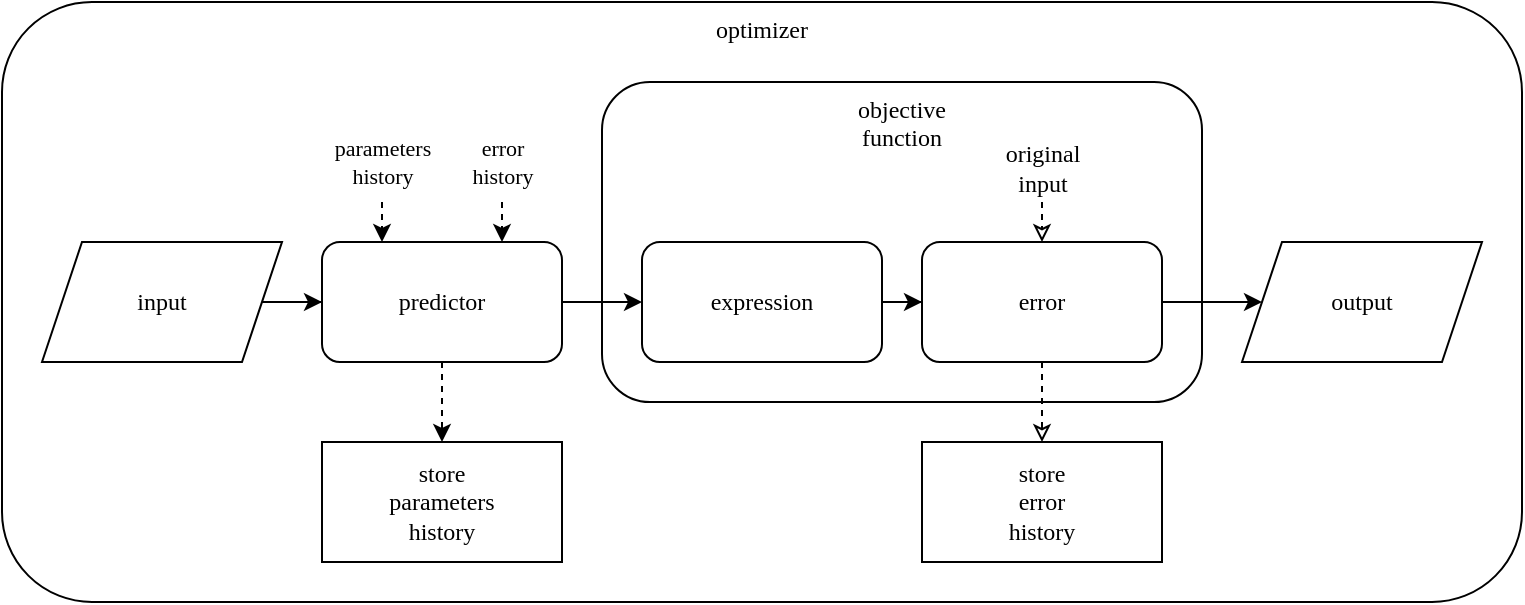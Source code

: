 <mxfile version="26.2.9">
  <diagram id="C5RBs43oDa-KdzZeNtuy" name="Page-1">
    <mxGraphModel dx="1188" dy="468" grid="1" gridSize="10" guides="1" tooltips="1" connect="1" arrows="1" fold="1" page="0" pageScale="1" pageWidth="1169" pageHeight="827" background="light-dark(#ffffff, #000000)" math="0" shadow="0">
      <root>
        <mxCell id="WIyWlLk6GJQsqaUBKTNV-0" />
        <mxCell id="WIyWlLk6GJQsqaUBKTNV-1" parent="WIyWlLk6GJQsqaUBKTNV-0" />
        <mxCell id="9KjRxKA_sjbT-Qz8N9MY-45" value="&lt;div&gt;optimizer&lt;/div&gt;" style="rounded=1;whiteSpace=wrap;html=1;fontFamily=Jetbrains Mono;fillColor=none;verticalAlign=top;align=center;labelPosition=center;verticalLabelPosition=middle;spacing=2;spacingLeft=0;spacingTop=0;fontSize=12;fontColor=light-dark(#000000,#FFFFFF);fillOpacity=0;strokeColor=default;" parent="WIyWlLk6GJQsqaUBKTNV-1" vertex="1">
          <mxGeometry x="-90" y="340" width="760" height="300" as="geometry" />
        </mxCell>
        <mxCell id="9KjRxKA_sjbT-Qz8N9MY-37" value="&lt;div&gt;objective&lt;/div&gt;&lt;div&gt;function&lt;/div&gt;" style="rounded=1;whiteSpace=wrap;html=1;fontFamily=Jetbrains Mono;fillColor=none;verticalAlign=top;fontSize=12;fontColor=light-dark(#000000,#FFFFFF);fillOpacity=0;" parent="WIyWlLk6GJQsqaUBKTNV-1" vertex="1">
          <mxGeometry x="210" y="380" width="300" height="160" as="geometry" />
        </mxCell>
        <mxCell id="9KjRxKA_sjbT-Qz8N9MY-18" style="edgeStyle=orthogonalEdgeStyle;rounded=1;orthogonalLoop=1;jettySize=auto;html=1;exitX=0.5;exitY=1;exitDx=0;exitDy=0;fontFamily=Jetbrains Mono;fontSize=12;fontColor=light-dark(#000000,#FFFFFF);fillOpacity=0;" parent="WIyWlLk6GJQsqaUBKTNV-1" edge="1">
          <mxGeometry relative="1" as="geometry">
            <mxPoint x="386.0" y="630" as="sourcePoint" />
            <mxPoint x="386.0" y="630" as="targetPoint" />
          </mxGeometry>
        </mxCell>
        <mxCell id="pgGjVEqudYI9rudV-fb7-4" value="" style="edgeStyle=orthogonalEdgeStyle;rounded=0;orthogonalLoop=1;jettySize=auto;html=1;" parent="WIyWlLk6GJQsqaUBKTNV-1" source="9KjRxKA_sjbT-Qz8N9MY-27" target="9KjRxKA_sjbT-Qz8N9MY-30" edge="1">
          <mxGeometry relative="1" as="geometry" />
        </mxCell>
        <mxCell id="9KjRxKA_sjbT-Qz8N9MY-27" value="expression" style="rounded=1;whiteSpace=wrap;html=1;fontFamily=Jetbrains Mono;fontSize=12;fontColor=light-dark(#000000,#FFFFFF);fillOpacity=0;" parent="WIyWlLk6GJQsqaUBKTNV-1" vertex="1">
          <mxGeometry x="230" y="460" width="120" height="60" as="geometry" />
        </mxCell>
        <mxCell id="9KjRxKA_sjbT-Qz8N9MY-40" value="" style="edgeStyle=orthogonalEdgeStyle;rounded=1;orthogonalLoop=1;jettySize=auto;html=1;fontFamily=Jetbrains Mono;dashed=1;fontSize=12;fontColor=light-dark(#000000,#FFFFFF);fillOpacity=0;exitX=0.5;exitY=1;exitDx=0;exitDy=0;entryX=0.5;entryY=0;entryDx=0;entryDy=0;" parent="WIyWlLk6GJQsqaUBKTNV-1" source="9KjRxKA_sjbT-Qz8N9MY-30" target="9KjRxKA_sjbT-Qz8N9MY-36" edge="1">
          <mxGeometry relative="1" as="geometry">
            <Array as="points" />
          </mxGeometry>
        </mxCell>
        <mxCell id="pgGjVEqudYI9rudV-fb7-13" value="" style="edgeStyle=orthogonalEdgeStyle;rounded=0;orthogonalLoop=1;jettySize=auto;html=1;" parent="WIyWlLk6GJQsqaUBKTNV-1" source="9KjRxKA_sjbT-Qz8N9MY-30" target="9KjRxKA_sjbT-Qz8N9MY-92" edge="1">
          <mxGeometry relative="1" as="geometry" />
        </mxCell>
        <mxCell id="9KjRxKA_sjbT-Qz8N9MY-30" value="error" style="rounded=1;whiteSpace=wrap;html=1;fontFamily=Jetbrains Mono;fontSize=12;fontColor=light-dark(#000000,#FFFFFF);fillOpacity=0;" parent="WIyWlLk6GJQsqaUBKTNV-1" vertex="1">
          <mxGeometry x="370" y="460" width="120" height="60" as="geometry" />
        </mxCell>
        <mxCell id="9KjRxKA_sjbT-Qz8N9MY-35" value="&lt;div&gt;store&lt;/div&gt;&lt;div&gt;parameters&lt;/div&gt;&lt;div&gt;history&lt;/div&gt;" style="rounded=0;whiteSpace=wrap;html=1;fontFamily=Jetbrains Mono;fontSize=12;fontColor=light-dark(#000000,#FFFFFF);fillOpacity=0;" parent="WIyWlLk6GJQsqaUBKTNV-1" vertex="1">
          <mxGeometry x="70" y="560" width="120" height="60" as="geometry" />
        </mxCell>
        <mxCell id="9KjRxKA_sjbT-Qz8N9MY-36" value="&lt;div&gt;store&lt;/div&gt;&lt;div&gt;error&lt;/div&gt;&lt;div&gt;history&lt;/div&gt;" style="rounded=0;whiteSpace=wrap;html=1;fontFamily=Jetbrains Mono;fontSize=12;fontColor=light-dark(#000000,#FFFFFF);fillOpacity=0;" parent="WIyWlLk6GJQsqaUBKTNV-1" vertex="1">
          <mxGeometry x="370" y="560" width="120" height="60" as="geometry" />
        </mxCell>
        <mxCell id="9KjRxKA_sjbT-Qz8N9MY-38" value="original&lt;br&gt;input" style="endArrow=classic;rounded=1;verticalAlign=bottom;align=center;html=1;fontFamily=Jetbrains Mono;entryX=0.5;entryY=0;entryDx=0;entryDy=0;dashed=1;fontSize=12;fontColor=light-dark(#000000,#FFFFFF);fillOpacity=0;" parent="WIyWlLk6GJQsqaUBKTNV-1" target="9KjRxKA_sjbT-Qz8N9MY-30" edge="1">
          <mxGeometry x="-1" width="50" height="50" relative="1" as="geometry">
            <mxPoint x="430" y="440" as="sourcePoint" />
            <mxPoint x="515" y="530" as="targetPoint" />
            <mxPoint as="offset" />
          </mxGeometry>
        </mxCell>
        <mxCell id="pgGjVEqudYI9rudV-fb7-12" value="" style="edgeStyle=orthogonalEdgeStyle;rounded=0;orthogonalLoop=1;jettySize=auto;html=1;" parent="WIyWlLk6GJQsqaUBKTNV-1" source="9KjRxKA_sjbT-Qz8N9MY-89" target="9KjRxKA_sjbT-Qz8N9MY-26" edge="1">
          <mxGeometry relative="1" as="geometry" />
        </mxCell>
        <mxCell id="9KjRxKA_sjbT-Qz8N9MY-89" value="input" style="shape=parallelogram;perimeter=parallelogramPerimeter;whiteSpace=wrap;html=1;fixedSize=1;fontSize=12;fontColor=light-dark(#000000,#FFFFFF);fillOpacity=0;fontFamily=Jetbrains Mono;" parent="WIyWlLk6GJQsqaUBKTNV-1" vertex="1">
          <mxGeometry x="-70" y="460" width="120" height="60" as="geometry" />
        </mxCell>
        <mxCell id="9KjRxKA_sjbT-Qz8N9MY-92" value="output" style="shape=parallelogram;perimeter=parallelogramPerimeter;whiteSpace=wrap;html=1;fixedSize=1;fontSize=12;fontColor=light-dark(#000000,#FFFFFF);fillOpacity=0;fontFamily=Jetbrains Mono;" parent="WIyWlLk6GJQsqaUBKTNV-1" vertex="1">
          <mxGeometry x="530" y="460" width="120" height="60" as="geometry" />
        </mxCell>
        <mxCell id="pgGjVEqudYI9rudV-fb7-3" value="" style="edgeStyle=orthogonalEdgeStyle;rounded=0;orthogonalLoop=1;jettySize=auto;html=1;dashed=1;" parent="WIyWlLk6GJQsqaUBKTNV-1" source="9KjRxKA_sjbT-Qz8N9MY-26" target="9KjRxKA_sjbT-Qz8N9MY-35" edge="1">
          <mxGeometry relative="1" as="geometry">
            <Array as="points">
              <mxPoint x="130" y="530" />
              <mxPoint x="130" y="530" />
            </Array>
          </mxGeometry>
        </mxCell>
        <mxCell id="pgGjVEqudYI9rudV-fb7-14" value="" style="edgeStyle=orthogonalEdgeStyle;rounded=0;orthogonalLoop=1;jettySize=auto;html=1;" parent="WIyWlLk6GJQsqaUBKTNV-1" source="9KjRxKA_sjbT-Qz8N9MY-26" target="9KjRxKA_sjbT-Qz8N9MY-27" edge="1">
          <mxGeometry relative="1" as="geometry" />
        </mxCell>
        <mxCell id="9KjRxKA_sjbT-Qz8N9MY-26" value="&lt;div&gt;predictor&lt;/div&gt;" style="rounded=1;whiteSpace=wrap;html=1;fontFamily=Jetbrains Mono;fontSize=12;fontColor=light-dark(#000000,#FFFFFF);fillOpacity=0;" parent="WIyWlLk6GJQsqaUBKTNV-1" vertex="1">
          <mxGeometry x="70" y="460" width="120" height="60" as="geometry" />
        </mxCell>
        <mxCell id="l788tQELfS4KK32jPwlZ-0" value="&lt;div&gt;error&lt;/div&gt;&lt;div&gt;history&lt;/div&gt;" style="endArrow=classic;html=1;rounded=0;entryX=0.75;entryY=0;entryDx=0;entryDy=0;labelBackgroundColor=none;fontFamily=Jetbrains Mono;dashed=1;" edge="1" parent="WIyWlLk6GJQsqaUBKTNV-1" target="9KjRxKA_sjbT-Qz8N9MY-26">
          <mxGeometry x="-1" y="-20" width="50" height="50" relative="1" as="geometry">
            <mxPoint x="160" y="440" as="sourcePoint" />
            <mxPoint x="170" y="380" as="targetPoint" />
            <mxPoint x="20" y="-20" as="offset" />
          </mxGeometry>
        </mxCell>
        <mxCell id="l788tQELfS4KK32jPwlZ-1" value="&lt;div&gt;parameters&lt;/div&gt;&lt;div&gt;history&lt;/div&gt;" style="endArrow=classic;html=1;rounded=0;labelBackgroundColor=none;entryX=0.25;entryY=0;entryDx=0;entryDy=0;fontFamily=Jetbrains Mono;dashed=1;" edge="1" parent="WIyWlLk6GJQsqaUBKTNV-1" target="9KjRxKA_sjbT-Qz8N9MY-26">
          <mxGeometry x="-1" y="-20" width="50" height="50" relative="1" as="geometry">
            <mxPoint x="100" y="440" as="sourcePoint" />
            <mxPoint x="90" y="450" as="targetPoint" />
            <mxPoint x="20" y="-20" as="offset" />
          </mxGeometry>
        </mxCell>
      </root>
    </mxGraphModel>
  </diagram>
</mxfile>
